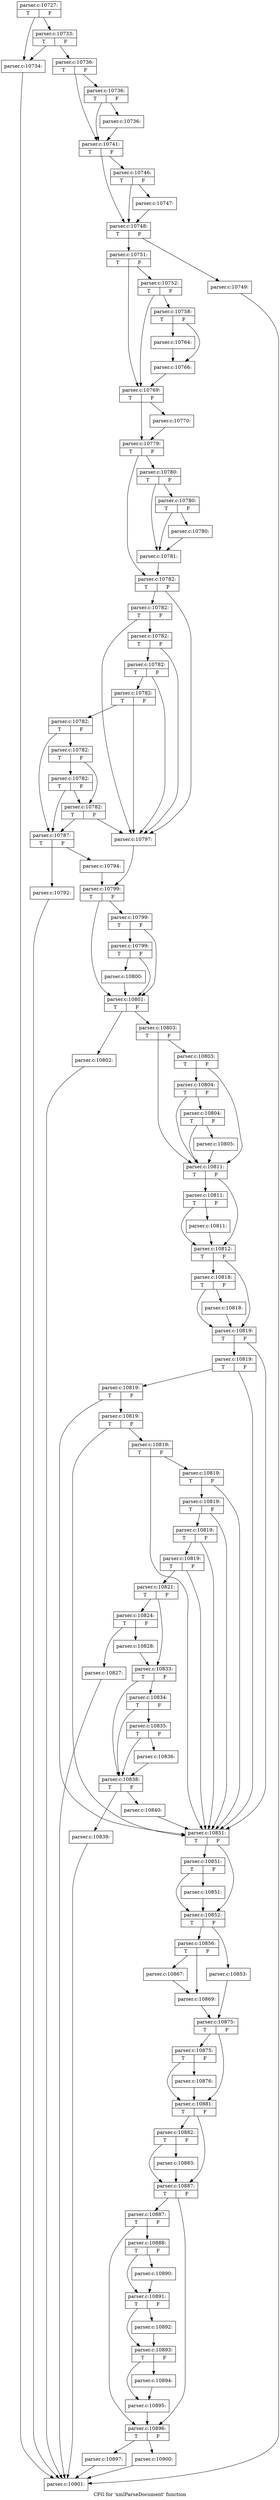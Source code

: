 digraph "CFG for 'xmlParseDocument' function" {
	label="CFG for 'xmlParseDocument' function";

	Node0x4859770 [shape=record,label="{parser.c:10727:|{<s0>T|<s1>F}}"];
	Node0x4859770 -> Node0x485aa00;
	Node0x4859770 -> Node0x485ace0;
	Node0x485ace0 [shape=record,label="{parser.c:10733:|{<s0>T|<s1>F}}"];
	Node0x485ace0 -> Node0x485aa00;
	Node0x485ace0 -> Node0x485ac90;
	Node0x485aa00 [shape=record,label="{parser.c:10734:}"];
	Node0x485aa00 -> Node0x48599f0;
	Node0x485ac90 [shape=record,label="{parser.c:10736:|{<s0>T|<s1>F}}"];
	Node0x485ac90 -> Node0x485b300;
	Node0x485ac90 -> Node0x485b2b0;
	Node0x485b300 [shape=record,label="{parser.c:10736:|{<s0>T|<s1>F}}"];
	Node0x485b300 -> Node0x485b260;
	Node0x485b300 -> Node0x485b2b0;
	Node0x485b260 [shape=record,label="{parser.c:10736:}"];
	Node0x485b260 -> Node0x485b2b0;
	Node0x485b2b0 [shape=record,label="{parser.c:10741:|{<s0>T|<s1>F}}"];
	Node0x485b2b0 -> Node0x485c040;
	Node0x485b2b0 -> Node0x485bff0;
	Node0x485c040 [shape=record,label="{parser.c:10746:|{<s0>T|<s1>F}}"];
	Node0x485c040 -> Node0x485bfa0;
	Node0x485c040 -> Node0x485bff0;
	Node0x485bfa0 [shape=record,label="{parser.c:10747:}"];
	Node0x485bfa0 -> Node0x485bff0;
	Node0x485bff0 [shape=record,label="{parser.c:10748:|{<s0>T|<s1>F}}"];
	Node0x485bff0 -> Node0x485d110;
	Node0x485bff0 -> Node0x485d3f0;
	Node0x485d110 [shape=record,label="{parser.c:10749:}"];
	Node0x485d110 -> Node0x48599f0;
	Node0x485d3f0 [shape=record,label="{parser.c:10751:|{<s0>T|<s1>F}}"];
	Node0x485d3f0 -> Node0x485d830;
	Node0x485d3f0 -> Node0x485d7e0;
	Node0x485d830 [shape=record,label="{parser.c:10752:|{<s0>T|<s1>F}}"];
	Node0x485d830 -> Node0x485d790;
	Node0x485d830 -> Node0x485d7e0;
	Node0x485d790 [shape=record,label="{parser.c:10758:|{<s0>T|<s1>F}}"];
	Node0x485d790 -> Node0x485fc50;
	Node0x485d790 -> Node0x485fca0;
	Node0x485fc50 [shape=record,label="{parser.c:10764:}"];
	Node0x485fc50 -> Node0x485fca0;
	Node0x485fca0 [shape=record,label="{parser.c:10766:}"];
	Node0x485fca0 -> Node0x485d7e0;
	Node0x485d7e0 [shape=record,label="{parser.c:10769:|{<s0>T|<s1>F}}"];
	Node0x485d7e0 -> Node0x4860380;
	Node0x485d7e0 -> Node0x48603d0;
	Node0x4860380 [shape=record,label="{parser.c:10770:}"];
	Node0x4860380 -> Node0x48603d0;
	Node0x48603d0 [shape=record,label="{parser.c:10779:|{<s0>T|<s1>F}}"];
	Node0x48603d0 -> Node0x4860c40;
	Node0x48603d0 -> Node0x4860c90;
	Node0x4860c40 [shape=record,label="{parser.c:10780:|{<s0>T|<s1>F}}"];
	Node0x4860c40 -> Node0x4861730;
	Node0x4860c40 -> Node0x48616e0;
	Node0x4861730 [shape=record,label="{parser.c:10780:|{<s0>T|<s1>F}}"];
	Node0x4861730 -> Node0x4861690;
	Node0x4861730 -> Node0x48616e0;
	Node0x4861690 [shape=record,label="{parser.c:10780:}"];
	Node0x4861690 -> Node0x48616e0;
	Node0x48616e0 [shape=record,label="{parser.c:10781:}"];
	Node0x48616e0 -> Node0x4860c90;
	Node0x4860c90 [shape=record,label="{parser.c:10782:|{<s0>T|<s1>F}}"];
	Node0x4860c90 -> Node0x4862600;
	Node0x4860c90 -> Node0x4862410;
	Node0x4862600 [shape=record,label="{parser.c:10782:|{<s0>T|<s1>F}}"];
	Node0x4862600 -> Node0x48625b0;
	Node0x4862600 -> Node0x4862410;
	Node0x48625b0 [shape=record,label="{parser.c:10782:|{<s0>T|<s1>F}}"];
	Node0x48625b0 -> Node0x4862560;
	Node0x48625b0 -> Node0x4862410;
	Node0x4862560 [shape=record,label="{parser.c:10782:|{<s0>T|<s1>F}}"];
	Node0x4862560 -> Node0x48624e0;
	Node0x4862560 -> Node0x4862410;
	Node0x48624e0 [shape=record,label="{parser.c:10782:|{<s0>T|<s1>F}}"];
	Node0x48624e0 -> Node0x4862460;
	Node0x48624e0 -> Node0x4862410;
	Node0x4862460 [shape=record,label="{parser.c:10782:|{<s0>T|<s1>F}}"];
	Node0x4862460 -> Node0x4862370;
	Node0x4862460 -> Node0x4863ef0;
	Node0x4863ef0 [shape=record,label="{parser.c:10782:|{<s0>T|<s1>F}}"];
	Node0x4863ef0 -> Node0x4864400;
	Node0x4863ef0 -> Node0x4863ea0;
	Node0x4864400 [shape=record,label="{parser.c:10782:|{<s0>T|<s1>F}}"];
	Node0x4864400 -> Node0x4862370;
	Node0x4864400 -> Node0x4863ea0;
	Node0x4863ea0 [shape=record,label="{parser.c:10782:|{<s0>T|<s1>F}}"];
	Node0x4863ea0 -> Node0x4862370;
	Node0x4863ea0 -> Node0x4862410;
	Node0x4862370 [shape=record,label="{parser.c:10787:|{<s0>T|<s1>F}}"];
	Node0x4862370 -> Node0x4865410;
	Node0x4862370 -> Node0x4865460;
	Node0x4865410 [shape=record,label="{parser.c:10792:}"];
	Node0x4865410 -> Node0x48599f0;
	Node0x4865460 [shape=record,label="{parser.c:10794:}"];
	Node0x4865460 -> Node0x48623c0;
	Node0x4862410 [shape=record,label="{parser.c:10797:}"];
	Node0x4862410 -> Node0x48623c0;
	Node0x48623c0 [shape=record,label="{parser.c:10799:|{<s0>T|<s1>F}}"];
	Node0x48623c0 -> Node0x4866710;
	Node0x48623c0 -> Node0x4866640;
	Node0x4866710 [shape=record,label="{parser.c:10799:|{<s0>T|<s1>F}}"];
	Node0x4866710 -> Node0x4866690;
	Node0x4866710 -> Node0x4866640;
	Node0x4866690 [shape=record,label="{parser.c:10799:|{<s0>T|<s1>F}}"];
	Node0x4866690 -> Node0x4866640;
	Node0x4866690 -> Node0x48665f0;
	Node0x48665f0 [shape=record,label="{parser.c:10800:}"];
	Node0x48665f0 -> Node0x4866640;
	Node0x4866640 [shape=record,label="{parser.c:10801:|{<s0>T|<s1>F}}"];
	Node0x4866640 -> Node0x4867820;
	Node0x4866640 -> Node0x4867870;
	Node0x4867820 [shape=record,label="{parser.c:10802:}"];
	Node0x4867820 -> Node0x48599f0;
	Node0x4867870 [shape=record,label="{parser.c:10803:|{<s0>T|<s1>F}}"];
	Node0x4867870 -> Node0x4867fc0;
	Node0x4867870 -> Node0x4867e70;
	Node0x4867fc0 [shape=record,label="{parser.c:10803:|{<s0>T|<s1>F}}"];
	Node0x4867fc0 -> Node0x4867f40;
	Node0x4867fc0 -> Node0x4867e70;
	Node0x4867f40 [shape=record,label="{parser.c:10804:|{<s0>T|<s1>F}}"];
	Node0x4867f40 -> Node0x4867ec0;
	Node0x4867f40 -> Node0x4867e70;
	Node0x4867ec0 [shape=record,label="{parser.c:10804:|{<s0>T|<s1>F}}"];
	Node0x4867ec0 -> Node0x4867e20;
	Node0x4867ec0 -> Node0x4867e70;
	Node0x4867e20 [shape=record,label="{parser.c:10805:}"];
	Node0x4867e20 -> Node0x4867e70;
	Node0x4867e70 [shape=record,label="{parser.c:10811:|{<s0>T|<s1>F}}"];
	Node0x4867e70 -> Node0x4869a10;
	Node0x4867e70 -> Node0x48699c0;
	Node0x4869a10 [shape=record,label="{parser.c:10811:|{<s0>T|<s1>F}}"];
	Node0x4869a10 -> Node0x4869970;
	Node0x4869a10 -> Node0x48699c0;
	Node0x4869970 [shape=record,label="{parser.c:10811:}"];
	Node0x4869970 -> Node0x48699c0;
	Node0x48699c0 [shape=record,label="{parser.c:10812:|{<s0>T|<s1>F}}"];
	Node0x48699c0 -> Node0x486a780;
	Node0x48699c0 -> Node0x486a730;
	Node0x486a780 [shape=record,label="{parser.c:10818:|{<s0>T|<s1>F}}"];
	Node0x486a780 -> Node0x486a6e0;
	Node0x486a780 -> Node0x486a730;
	Node0x486a6e0 [shape=record,label="{parser.c:10818:}"];
	Node0x486a6e0 -> Node0x486a730;
	Node0x486a730 [shape=record,label="{parser.c:10819:|{<s0>T|<s1>F}}"];
	Node0x486a730 -> Node0x486b670;
	Node0x486a730 -> Node0x486b3c0;
	Node0x486b670 [shape=record,label="{parser.c:10819:|{<s0>T|<s1>F}}"];
	Node0x486b670 -> Node0x486b620;
	Node0x486b670 -> Node0x486b3c0;
	Node0x486b620 [shape=record,label="{parser.c:10819:|{<s0>T|<s1>F}}"];
	Node0x486b620 -> Node0x486b5d0;
	Node0x486b620 -> Node0x486b3c0;
	Node0x486b5d0 [shape=record,label="{parser.c:10819:|{<s0>T|<s1>F}}"];
	Node0x486b5d0 -> Node0x486b580;
	Node0x486b5d0 -> Node0x486b3c0;
	Node0x486b580 [shape=record,label="{parser.c:10819:|{<s0>T|<s1>F}}"];
	Node0x486b580 -> Node0x486b530;
	Node0x486b580 -> Node0x486b3c0;
	Node0x486b530 [shape=record,label="{parser.c:10819:|{<s0>T|<s1>F}}"];
	Node0x486b530 -> Node0x486b4e0;
	Node0x486b530 -> Node0x486b3c0;
	Node0x486b4e0 [shape=record,label="{parser.c:10819:|{<s0>T|<s1>F}}"];
	Node0x486b4e0 -> Node0x486b490;
	Node0x486b4e0 -> Node0x486b3c0;
	Node0x486b490 [shape=record,label="{parser.c:10819:|{<s0>T|<s1>F}}"];
	Node0x486b490 -> Node0x486b410;
	Node0x486b490 -> Node0x486b3c0;
	Node0x486b410 [shape=record,label="{parser.c:10819:|{<s0>T|<s1>F}}"];
	Node0x486b410 -> Node0x486b370;
	Node0x486b410 -> Node0x486b3c0;
	Node0x486b370 [shape=record,label="{parser.c:10821:|{<s0>T|<s1>F}}"];
	Node0x486b370 -> Node0x486e620;
	Node0x486b370 -> Node0x486e670;
	Node0x486e620 [shape=record,label="{parser.c:10824:|{<s0>T|<s1>F}}"];
	Node0x486e620 -> Node0x486f670;
	Node0x486e620 -> Node0x486f9a0;
	Node0x486f670 [shape=record,label="{parser.c:10827:}"];
	Node0x486f670 -> Node0x48599f0;
	Node0x486f9a0 [shape=record,label="{parser.c:10828:}"];
	Node0x486f9a0 -> Node0x486e670;
	Node0x486e670 [shape=record,label="{parser.c:10833:|{<s0>T|<s1>F}}"];
	Node0x486e670 -> Node0x48700d0;
	Node0x486e670 -> Node0x4870000;
	Node0x48700d0 [shape=record,label="{parser.c:10834:|{<s0>T|<s1>F}}"];
	Node0x48700d0 -> Node0x4870050;
	Node0x48700d0 -> Node0x4870000;
	Node0x4870050 [shape=record,label="{parser.c:10835:|{<s0>T|<s1>F}}"];
	Node0x4870050 -> Node0x4870000;
	Node0x4870050 -> Node0x486ffb0;
	Node0x486ffb0 [shape=record,label="{parser.c:10836:}"];
	Node0x486ffb0 -> Node0x4870000;
	Node0x4870000 [shape=record,label="{parser.c:10838:|{<s0>T|<s1>F}}"];
	Node0x4870000 -> Node0x4871790;
	Node0x4870000 -> Node0x48717e0;
	Node0x4871790 [shape=record,label="{parser.c:10839:}"];
	Node0x4871790 -> Node0x48599f0;
	Node0x48717e0 [shape=record,label="{parser.c:10840:}"];
	Node0x48717e0 -> Node0x486b3c0;
	Node0x486b3c0 [shape=record,label="{parser.c:10851:|{<s0>T|<s1>F}}"];
	Node0x486b3c0 -> Node0x48728c0;
	Node0x486b3c0 -> Node0x48725a0;
	Node0x48728c0 [shape=record,label="{parser.c:10851:|{<s0>T|<s1>F}}"];
	Node0x48728c0 -> Node0x4872330;
	Node0x48728c0 -> Node0x48725a0;
	Node0x4872330 [shape=record,label="{parser.c:10851:}"];
	Node0x4872330 -> Node0x48725a0;
	Node0x48725a0 [shape=record,label="{parser.c:10852:|{<s0>T|<s1>F}}"];
	Node0x48725a0 -> Node0x48733e0;
	Node0x48725a0 -> Node0x4873480;
	Node0x48733e0 [shape=record,label="{parser.c:10853:}"];
	Node0x48733e0 -> Node0x4873430;
	Node0x4873480 [shape=record,label="{parser.c:10856:|{<s0>T|<s1>F}}"];
	Node0x4873480 -> Node0x4874450;
	Node0x4873480 -> Node0x48744a0;
	Node0x4874450 [shape=record,label="{parser.c:10867:}"];
	Node0x4874450 -> Node0x48744a0;
	Node0x48744a0 [shape=record,label="{parser.c:10869:}"];
	Node0x48744a0 -> Node0x4873430;
	Node0x4873430 [shape=record,label="{parser.c:10875:|{<s0>T|<s1>F}}"];
	Node0x4873430 -> Node0x48750e0;
	Node0x4873430 -> Node0x4875090;
	Node0x48750e0 [shape=record,label="{parser.c:10875:|{<s0>T|<s1>F}}"];
	Node0x48750e0 -> Node0x4875040;
	Node0x48750e0 -> Node0x4875090;
	Node0x4875040 [shape=record,label="{parser.c:10876:}"];
	Node0x4875040 -> Node0x4875090;
	Node0x4875090 [shape=record,label="{parser.c:10881:|{<s0>T|<s1>F}}"];
	Node0x4875090 -> Node0x4875fc0;
	Node0x4875090 -> Node0x4875f70;
	Node0x4875fc0 [shape=record,label="{parser.c:10882:|{<s0>T|<s1>F}}"];
	Node0x4875fc0 -> Node0x4875f20;
	Node0x4875fc0 -> Node0x4875f70;
	Node0x4875f20 [shape=record,label="{parser.c:10883:}"];
	Node0x4875f20 -> Node0x4875f70;
	Node0x4875f70 [shape=record,label="{parser.c:10887:|{<s0>T|<s1>F}}"];
	Node0x4875f70 -> Node0x48773f0;
	Node0x4875f70 -> Node0x48770d0;
	Node0x48773f0 [shape=record,label="{parser.c:10887:|{<s0>T|<s1>F}}"];
	Node0x48773f0 -> Node0x4876da0;
	Node0x48773f0 -> Node0x48770d0;
	Node0x4876da0 [shape=record,label="{parser.c:10888:|{<s0>T|<s1>F}}"];
	Node0x4876da0 -> Node0x4877ed0;
	Node0x4876da0 -> Node0x4877f20;
	Node0x4877ed0 [shape=record,label="{parser.c:10890:}"];
	Node0x4877ed0 -> Node0x4877f20;
	Node0x4877f20 [shape=record,label="{parser.c:10891:|{<s0>T|<s1>F}}"];
	Node0x4877f20 -> Node0x4878780;
	Node0x4877f20 -> Node0x48787d0;
	Node0x4878780 [shape=record,label="{parser.c:10892:}"];
	Node0x4878780 -> Node0x48787d0;
	Node0x48787d0 [shape=record,label="{parser.c:10893:|{<s0>T|<s1>F}}"];
	Node0x48787d0 -> Node0x4879030;
	Node0x48787d0 -> Node0x4879080;
	Node0x4879030 [shape=record,label="{parser.c:10894:}"];
	Node0x4879030 -> Node0x4879080;
	Node0x4879080 [shape=record,label="{parser.c:10895:}"];
	Node0x4879080 -> Node0x48770d0;
	Node0x48770d0 [shape=record,label="{parser.c:10896:|{<s0>T|<s1>F}}"];
	Node0x48770d0 -> Node0x4879b30;
	Node0x48770d0 -> Node0x4879ae0;
	Node0x4879ae0 [shape=record,label="{parser.c:10897:}"];
	Node0x4879ae0 -> Node0x48599f0;
	Node0x4879b30 [shape=record,label="{parser.c:10900:}"];
	Node0x4879b30 -> Node0x48599f0;
	Node0x48599f0 [shape=record,label="{parser.c:10901:}"];
}
